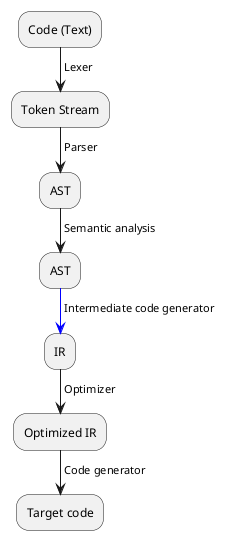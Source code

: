 
@startuml

:Code (Text);
-> Lexer;
:Token Stream;
-> Parser;
:AST;
-> Semantic analysis;
:AST;
-[#blue]-> Intermediate code generator;
:IR;
-> Optimizer;
:Optimized IR;
-> Code generator;
:Target code;

@enduml


